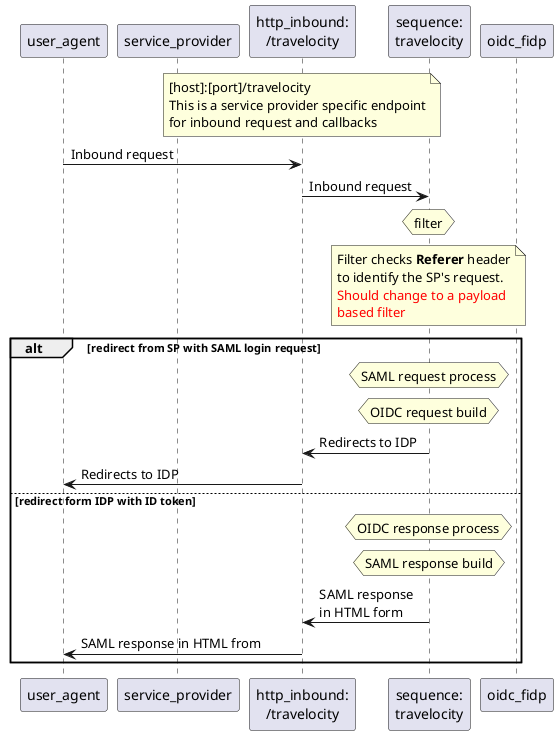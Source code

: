 @startuml

participant user_agent
participant service_provider
participant "http_inbound:\n/travelocity" as http_inbound_travelocity
participant "sequence:\ntravelocity" as sequence_1
participant oidc_fidp

note over http_inbound_travelocity
[host]:[port]/travelocity
This is a service provider specific endpoint
for inbound request and callbacks
end note

user_agent -> http_inbound_travelocity : Inbound request
http_inbound_travelocity -> sequence_1 : Inbound request

hnote over sequence_1 : filter

note over sequence_1
Filter checks <b>Referer</b> header
to identify the SP's request.
<font color=red>Should change to a payload
<font color=red>based filter
end note

alt redirect from SP with SAML login request

hnote over sequence_1 : SAML request process
hnote over sequence_1 : OIDC request build

sequence_1 -> http_inbound_travelocity : Redirects to IDP
http_inbound_travelocity -> user_agent : Redirects to IDP

else redirect form IDP with ID token

hnote over sequence_1 : OIDC response process
hnote over sequence_1 : SAML response build

sequence_1 -> http_inbound_travelocity : SAML response\nin HTML form
http_inbound_travelocity -> user_agent : SAML response in HTML from

end

@enduml
